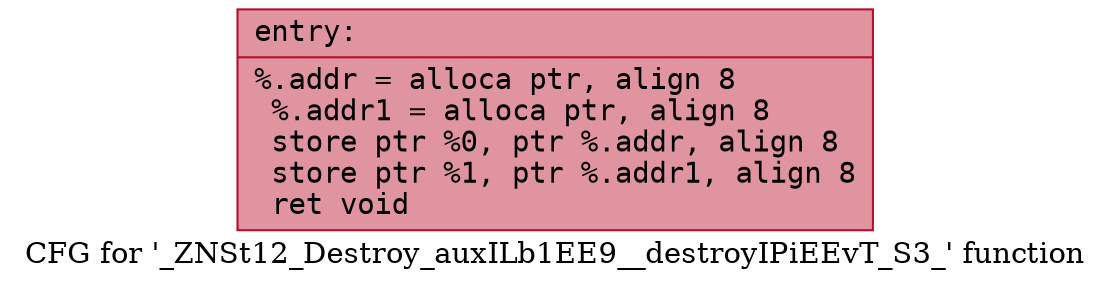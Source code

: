 digraph "CFG for '_ZNSt12_Destroy_auxILb1EE9__destroyIPiEEvT_S3_' function" {
	label="CFG for '_ZNSt12_Destroy_auxILb1EE9__destroyIPiEEvT_S3_' function";

	Node0x55ba30520070 [shape=record,color="#b70d28ff", style=filled, fillcolor="#b70d2870" fontname="Courier",label="{entry:\l|  %.addr = alloca ptr, align 8\l  %.addr1 = alloca ptr, align 8\l  store ptr %0, ptr %.addr, align 8\l  store ptr %1, ptr %.addr1, align 8\l  ret void\l}"];
}
